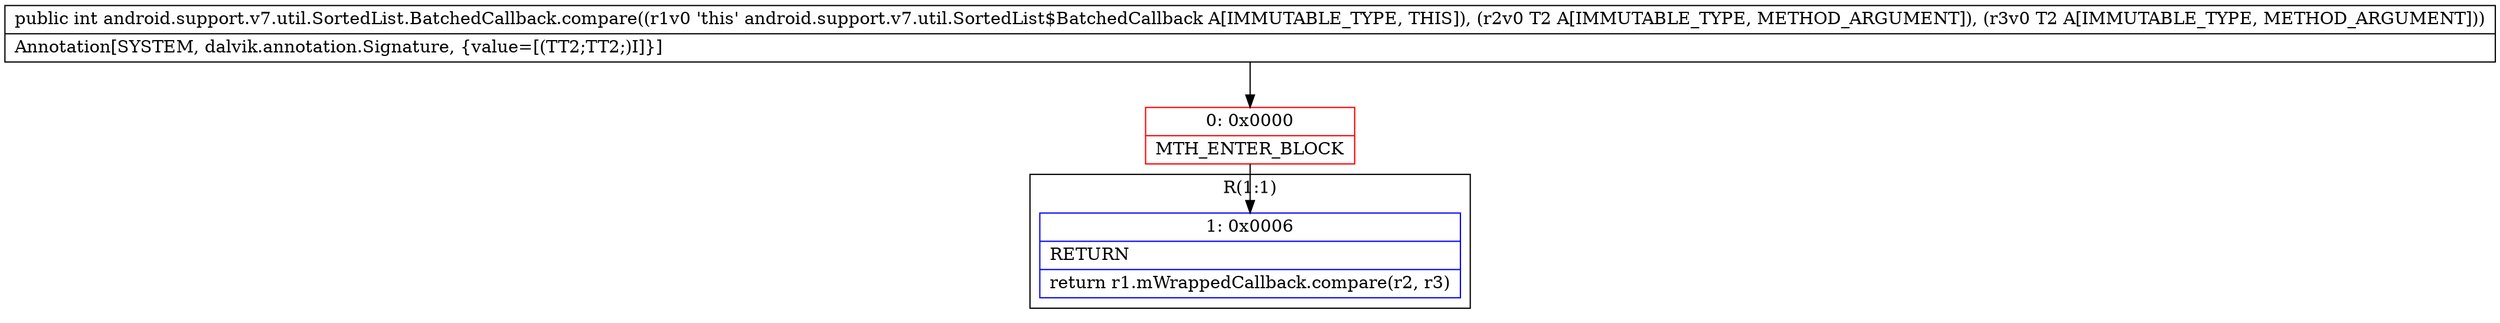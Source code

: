 digraph "CFG forandroid.support.v7.util.SortedList.BatchedCallback.compare(Ljava\/lang\/Object;Ljava\/lang\/Object;)I" {
subgraph cluster_Region_711350143 {
label = "R(1:1)";
node [shape=record,color=blue];
Node_1 [shape=record,label="{1\:\ 0x0006|RETURN\l|return r1.mWrappedCallback.compare(r2, r3)\l}"];
}
Node_0 [shape=record,color=red,label="{0\:\ 0x0000|MTH_ENTER_BLOCK\l}"];
MethodNode[shape=record,label="{public int android.support.v7.util.SortedList.BatchedCallback.compare((r1v0 'this' android.support.v7.util.SortedList$BatchedCallback A[IMMUTABLE_TYPE, THIS]), (r2v0 T2 A[IMMUTABLE_TYPE, METHOD_ARGUMENT]), (r3v0 T2 A[IMMUTABLE_TYPE, METHOD_ARGUMENT]))  | Annotation[SYSTEM, dalvik.annotation.Signature, \{value=[(TT2;TT2;)I]\}]\l}"];
MethodNode -> Node_0;
Node_0 -> Node_1;
}

